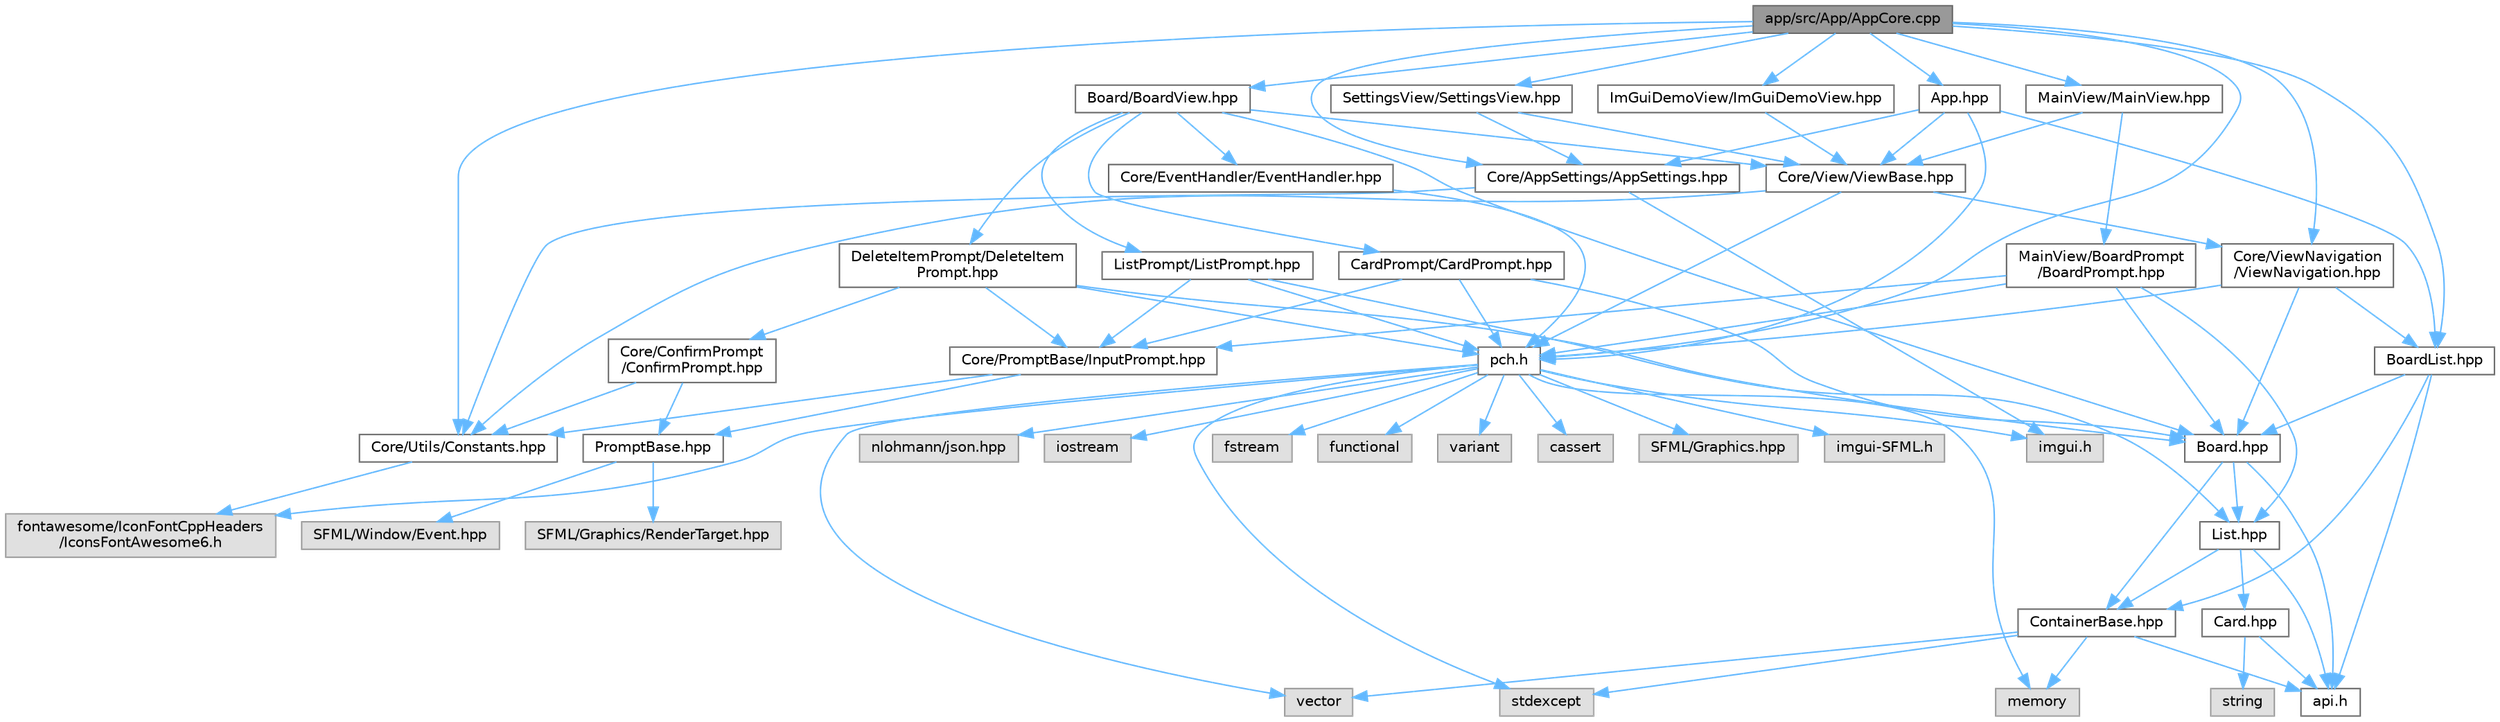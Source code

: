 digraph "app/src/App/AppCore.cpp"
{
 // LATEX_PDF_SIZE
  bgcolor="transparent";
  edge [fontname=Helvetica,fontsize=10,labelfontname=Helvetica,labelfontsize=10];
  node [fontname=Helvetica,fontsize=10,shape=box,height=0.2,width=0.4];
  Node1 [id="Node000001",label="app/src/App/AppCore.cpp",height=0.2,width=0.4,color="gray40", fillcolor="grey60", style="filled", fontcolor="black",tooltip=" "];
  Node1 -> Node2 [id="edge1_Node000001_Node000002",color="steelblue1",style="solid",tooltip=" "];
  Node2 [id="Node000002",label="pch.h",height=0.2,width=0.4,color="grey40", fillcolor="white", style="filled",URL="$pch_8h.html",tooltip=" "];
  Node2 -> Node3 [id="edge2_Node000002_Node000003",color="steelblue1",style="solid",tooltip=" "];
  Node3 [id="Node000003",label="vector",height=0.2,width=0.4,color="grey60", fillcolor="#E0E0E0", style="filled",tooltip=" "];
  Node2 -> Node4 [id="edge3_Node000002_Node000004",color="steelblue1",style="solid",tooltip=" "];
  Node4 [id="Node000004",label="iostream",height=0.2,width=0.4,color="grey60", fillcolor="#E0E0E0", style="filled",tooltip=" "];
  Node2 -> Node5 [id="edge4_Node000002_Node000005",color="steelblue1",style="solid",tooltip=" "];
  Node5 [id="Node000005",label="fstream",height=0.2,width=0.4,color="grey60", fillcolor="#E0E0E0", style="filled",tooltip=" "];
  Node2 -> Node6 [id="edge5_Node000002_Node000006",color="steelblue1",style="solid",tooltip=" "];
  Node6 [id="Node000006",label="stdexcept",height=0.2,width=0.4,color="grey60", fillcolor="#E0E0E0", style="filled",tooltip=" "];
  Node2 -> Node7 [id="edge6_Node000002_Node000007",color="steelblue1",style="solid",tooltip=" "];
  Node7 [id="Node000007",label="functional",height=0.2,width=0.4,color="grey60", fillcolor="#E0E0E0", style="filled",tooltip=" "];
  Node2 -> Node8 [id="edge7_Node000002_Node000008",color="steelblue1",style="solid",tooltip=" "];
  Node8 [id="Node000008",label="memory",height=0.2,width=0.4,color="grey60", fillcolor="#E0E0E0", style="filled",tooltip=" "];
  Node2 -> Node9 [id="edge8_Node000002_Node000009",color="steelblue1",style="solid",tooltip=" "];
  Node9 [id="Node000009",label="variant",height=0.2,width=0.4,color="grey60", fillcolor="#E0E0E0", style="filled",tooltip=" "];
  Node2 -> Node10 [id="edge9_Node000002_Node000010",color="steelblue1",style="solid",tooltip=" "];
  Node10 [id="Node000010",label="cassert",height=0.2,width=0.4,color="grey60", fillcolor="#E0E0E0", style="filled",tooltip=" "];
  Node2 -> Node11 [id="edge10_Node000002_Node000011",color="steelblue1",style="solid",tooltip=" "];
  Node11 [id="Node000011",label="SFML/Graphics.hpp",height=0.2,width=0.4,color="grey60", fillcolor="#E0E0E0", style="filled",tooltip=" "];
  Node2 -> Node12 [id="edge11_Node000002_Node000012",color="steelblue1",style="solid",tooltip=" "];
  Node12 [id="Node000012",label="imgui.h",height=0.2,width=0.4,color="grey60", fillcolor="#E0E0E0", style="filled",tooltip=" "];
  Node2 -> Node13 [id="edge12_Node000002_Node000013",color="steelblue1",style="solid",tooltip=" "];
  Node13 [id="Node000013",label="imgui-SFML.h",height=0.2,width=0.4,color="grey60", fillcolor="#E0E0E0", style="filled",tooltip=" "];
  Node2 -> Node14 [id="edge13_Node000002_Node000014",color="steelblue1",style="solid",tooltip=" "];
  Node14 [id="Node000014",label="nlohmann/json.hpp",height=0.2,width=0.4,color="grey60", fillcolor="#E0E0E0", style="filled",tooltip=" "];
  Node2 -> Node15 [id="edge14_Node000002_Node000015",color="steelblue1",style="solid",tooltip=" "];
  Node15 [id="Node000015",label="fontawesome/IconFontCppHeaders\l/IconsFontAwesome6.h",height=0.2,width=0.4,color="grey60", fillcolor="#E0E0E0", style="filled",tooltip=" "];
  Node1 -> Node16 [id="edge15_Node000001_Node000016",color="steelblue1",style="solid",tooltip=" "];
  Node16 [id="Node000016",label="BoardList.hpp",height=0.2,width=0.4,color="grey40", fillcolor="white", style="filled",URL="$BoardList_8hpp.html",tooltip=" "];
  Node16 -> Node17 [id="edge16_Node000016_Node000017",color="steelblue1",style="solid",tooltip=" "];
  Node17 [id="Node000017",label="api.h",height=0.2,width=0.4,color="grey40", fillcolor="white", style="filled",URL="$api_8h.html",tooltip=" "];
  Node16 -> Node18 [id="edge17_Node000016_Node000018",color="steelblue1",style="solid",tooltip=" "];
  Node18 [id="Node000018",label="Board.hpp",height=0.2,width=0.4,color="grey40", fillcolor="white", style="filled",URL="$Board_8hpp.html",tooltip=" "];
  Node18 -> Node19 [id="edge18_Node000018_Node000019",color="steelblue1",style="solid",tooltip=" "];
  Node19 [id="Node000019",label="ContainerBase.hpp",height=0.2,width=0.4,color="grey40", fillcolor="white", style="filled",URL="$ContainerBase_8hpp.html",tooltip=" "];
  Node19 -> Node17 [id="edge19_Node000019_Node000017",color="steelblue1",style="solid",tooltip=" "];
  Node19 -> Node6 [id="edge20_Node000019_Node000006",color="steelblue1",style="solid",tooltip=" "];
  Node19 -> Node3 [id="edge21_Node000019_Node000003",color="steelblue1",style="solid",tooltip=" "];
  Node19 -> Node8 [id="edge22_Node000019_Node000008",color="steelblue1",style="solid",tooltip=" "];
  Node18 -> Node17 [id="edge23_Node000018_Node000017",color="steelblue1",style="solid",tooltip=" "];
  Node18 -> Node20 [id="edge24_Node000018_Node000020",color="steelblue1",style="solid",tooltip=" "];
  Node20 [id="Node000020",label="List.hpp",height=0.2,width=0.4,color="grey40", fillcolor="white", style="filled",URL="$List_8hpp.html",tooltip=" "];
  Node20 -> Node17 [id="edge25_Node000020_Node000017",color="steelblue1",style="solid",tooltip=" "];
  Node20 -> Node21 [id="edge26_Node000020_Node000021",color="steelblue1",style="solid",tooltip=" "];
  Node21 [id="Node000021",label="Card.hpp",height=0.2,width=0.4,color="grey40", fillcolor="white", style="filled",URL="$Card_8hpp.html",tooltip=" "];
  Node21 -> Node17 [id="edge27_Node000021_Node000017",color="steelblue1",style="solid",tooltip=" "];
  Node21 -> Node22 [id="edge28_Node000021_Node000022",color="steelblue1",style="solid",tooltip=" "];
  Node22 [id="Node000022",label="string",height=0.2,width=0.4,color="grey60", fillcolor="#E0E0E0", style="filled",tooltip=" "];
  Node20 -> Node19 [id="edge29_Node000020_Node000019",color="steelblue1",style="solid",tooltip=" "];
  Node16 -> Node19 [id="edge30_Node000016_Node000019",color="steelblue1",style="solid",tooltip=" "];
  Node1 -> Node23 [id="edge31_Node000001_Node000023",color="steelblue1",style="solid",tooltip=" "];
  Node23 [id="Node000023",label="Core/ViewNavigation\l/ViewNavigation.hpp",height=0.2,width=0.4,color="grey40", fillcolor="white", style="filled",URL="$ViewNavigation_8hpp.html",tooltip=" "];
  Node23 -> Node2 [id="edge32_Node000023_Node000002",color="steelblue1",style="solid",tooltip=" "];
  Node23 -> Node18 [id="edge33_Node000023_Node000018",color="steelblue1",style="solid",tooltip=" "];
  Node23 -> Node16 [id="edge34_Node000023_Node000016",color="steelblue1",style="solid",tooltip=" "];
  Node1 -> Node24 [id="edge35_Node000001_Node000024",color="steelblue1",style="solid",tooltip=" "];
  Node24 [id="Node000024",label="Core/AppSettings/AppSettings.hpp",height=0.2,width=0.4,color="grey40", fillcolor="white", style="filled",URL="$AppSettings_8hpp.html",tooltip=" "];
  Node24 -> Node25 [id="edge36_Node000024_Node000025",color="steelblue1",style="solid",tooltip=" "];
  Node25 [id="Node000025",label="Core/Utils/Constants.hpp",height=0.2,width=0.4,color="grey40", fillcolor="white", style="filled",URL="$Constants_8hpp.html",tooltip=" "];
  Node25 -> Node15 [id="edge37_Node000025_Node000015",color="steelblue1",style="solid",tooltip=" "];
  Node24 -> Node12 [id="edge38_Node000024_Node000012",color="steelblue1",style="solid",tooltip=" "];
  Node1 -> Node26 [id="edge39_Node000001_Node000026",color="steelblue1",style="solid",tooltip=" "];
  Node26 [id="Node000026",label="MainView/MainView.hpp",height=0.2,width=0.4,color="grey40", fillcolor="white", style="filled",URL="$MainView_8hpp.html",tooltip=" "];
  Node26 -> Node27 [id="edge40_Node000026_Node000027",color="steelblue1",style="solid",tooltip=" "];
  Node27 [id="Node000027",label="Core/View/ViewBase.hpp",height=0.2,width=0.4,color="grey40", fillcolor="white", style="filled",URL="$ViewBase_8hpp.html",tooltip=" "];
  Node27 -> Node2 [id="edge41_Node000027_Node000002",color="steelblue1",style="solid",tooltip=" "];
  Node27 -> Node25 [id="edge42_Node000027_Node000025",color="steelblue1",style="solid",tooltip=" "];
  Node27 -> Node23 [id="edge43_Node000027_Node000023",color="steelblue1",style="solid",tooltip=" "];
  Node26 -> Node28 [id="edge44_Node000026_Node000028",color="steelblue1",style="solid",tooltip=" "];
  Node28 [id="Node000028",label="MainView/BoardPrompt\l/BoardPrompt.hpp",height=0.2,width=0.4,color="grey40", fillcolor="white", style="filled",URL="$BoardPrompt_8hpp.html",tooltip=" "];
  Node28 -> Node18 [id="edge45_Node000028_Node000018",color="steelblue1",style="solid",tooltip=" "];
  Node28 -> Node2 [id="edge46_Node000028_Node000002",color="steelblue1",style="solid",tooltip=" "];
  Node28 -> Node20 [id="edge47_Node000028_Node000020",color="steelblue1",style="solid",tooltip=" "];
  Node28 -> Node29 [id="edge48_Node000028_Node000029",color="steelblue1",style="solid",tooltip=" "];
  Node29 [id="Node000029",label="Core/PromptBase/InputPrompt.hpp",height=0.2,width=0.4,color="grey40", fillcolor="white", style="filled",URL="$InputPrompt_8hpp.html",tooltip=" "];
  Node29 -> Node25 [id="edge49_Node000029_Node000025",color="steelblue1",style="solid",tooltip=" "];
  Node29 -> Node30 [id="edge50_Node000029_Node000030",color="steelblue1",style="solid",tooltip=" "];
  Node30 [id="Node000030",label="PromptBase.hpp",height=0.2,width=0.4,color="grey40", fillcolor="white", style="filled",URL="$PromptBase_8hpp.html",tooltip=" "];
  Node30 -> Node31 [id="edge51_Node000030_Node000031",color="steelblue1",style="solid",tooltip=" "];
  Node31 [id="Node000031",label="SFML/Graphics/RenderTarget.hpp",height=0.2,width=0.4,color="grey60", fillcolor="#E0E0E0", style="filled",tooltip=" "];
  Node30 -> Node32 [id="edge52_Node000030_Node000032",color="steelblue1",style="solid",tooltip=" "];
  Node32 [id="Node000032",label="SFML/Window/Event.hpp",height=0.2,width=0.4,color="grey60", fillcolor="#E0E0E0", style="filled",tooltip=" "];
  Node1 -> Node33 [id="edge53_Node000001_Node000033",color="steelblue1",style="solid",tooltip=" "];
  Node33 [id="Node000033",label="App.hpp",height=0.2,width=0.4,color="grey40", fillcolor="white", style="filled",URL="$App_8hpp.html",tooltip=" "];
  Node33 -> Node2 [id="edge54_Node000033_Node000002",color="steelblue1",style="solid",tooltip=" "];
  Node33 -> Node16 [id="edge55_Node000033_Node000016",color="steelblue1",style="solid",tooltip=" "];
  Node33 -> Node27 [id="edge56_Node000033_Node000027",color="steelblue1",style="solid",tooltip=" "];
  Node33 -> Node24 [id="edge57_Node000033_Node000024",color="steelblue1",style="solid",tooltip=" "];
  Node1 -> Node25 [id="edge58_Node000001_Node000025",color="steelblue1",style="solid",tooltip=" "];
  Node1 -> Node34 [id="edge59_Node000001_Node000034",color="steelblue1",style="solid",tooltip=" "];
  Node34 [id="Node000034",label="Board/BoardView.hpp",height=0.2,width=0.4,color="grey40", fillcolor="white", style="filled",URL="$BoardView_8hpp.html",tooltip=" "];
  Node34 -> Node35 [id="edge60_Node000034_Node000035",color="steelblue1",style="solid",tooltip=" "];
  Node35 [id="Node000035",label="DeleteItemPrompt/DeleteItem\lPrompt.hpp",height=0.2,width=0.4,color="grey40", fillcolor="white", style="filled",URL="$DeleteItemPrompt_8hpp.html",tooltip=" "];
  Node35 -> Node2 [id="edge61_Node000035_Node000002",color="steelblue1",style="solid",tooltip=" "];
  Node35 -> Node18 [id="edge62_Node000035_Node000018",color="steelblue1",style="solid",tooltip=" "];
  Node35 -> Node29 [id="edge63_Node000035_Node000029",color="steelblue1",style="solid",tooltip=" "];
  Node35 -> Node36 [id="edge64_Node000035_Node000036",color="steelblue1",style="solid",tooltip=" "];
  Node36 [id="Node000036",label="Core/ConfirmPrompt\l/ConfirmPrompt.hpp",height=0.2,width=0.4,color="grey40", fillcolor="white", style="filled",URL="$ConfirmPrompt_8hpp.html",tooltip=" "];
  Node36 -> Node25 [id="edge65_Node000036_Node000025",color="steelblue1",style="solid",tooltip=" "];
  Node36 -> Node30 [id="edge66_Node000036_Node000030",color="steelblue1",style="solid",tooltip=" "];
  Node34 -> Node37 [id="edge67_Node000034_Node000037",color="steelblue1",style="solid",tooltip=" "];
  Node37 [id="Node000037",label="ListPrompt/ListPrompt.hpp",height=0.2,width=0.4,color="grey40", fillcolor="white", style="filled",URL="$ListPrompt_8hpp.html",tooltip=" "];
  Node37 -> Node2 [id="edge68_Node000037_Node000002",color="steelblue1",style="solid",tooltip=" "];
  Node37 -> Node20 [id="edge69_Node000037_Node000020",color="steelblue1",style="solid",tooltip=" "];
  Node37 -> Node29 [id="edge70_Node000037_Node000029",color="steelblue1",style="solid",tooltip=" "];
  Node34 -> Node38 [id="edge71_Node000034_Node000038",color="steelblue1",style="solid",tooltip=" "];
  Node38 [id="Node000038",label="CardPrompt/CardPrompt.hpp",height=0.2,width=0.4,color="grey40", fillcolor="white", style="filled",URL="$CardPrompt_8hpp.html",tooltip=" "];
  Node38 -> Node2 [id="edge72_Node000038_Node000002",color="steelblue1",style="solid",tooltip=" "];
  Node38 -> Node18 [id="edge73_Node000038_Node000018",color="steelblue1",style="solid",tooltip=" "];
  Node38 -> Node29 [id="edge74_Node000038_Node000029",color="steelblue1",style="solid",tooltip=" "];
  Node34 -> Node27 [id="edge75_Node000034_Node000027",color="steelblue1",style="solid",tooltip=" "];
  Node34 -> Node39 [id="edge76_Node000034_Node000039",color="steelblue1",style="solid",tooltip=" "];
  Node39 [id="Node000039",label="Core/EventHandler/EventHandler.hpp",height=0.2,width=0.4,color="grey40", fillcolor="white", style="filled",URL="$EventHandler_8hpp.html",tooltip=" "];
  Node39 -> Node2 [id="edge77_Node000039_Node000002",color="steelblue1",style="solid",tooltip=" "];
  Node34 -> Node18 [id="edge78_Node000034_Node000018",color="steelblue1",style="solid",tooltip=" "];
  Node1 -> Node40 [id="edge79_Node000001_Node000040",color="steelblue1",style="solid",tooltip=" "];
  Node40 [id="Node000040",label="ImGuiDemoView/ImGuiDemoView.hpp",height=0.2,width=0.4,color="grey40", fillcolor="white", style="filled",URL="$ImGuiDemoView_8hpp.html",tooltip=" "];
  Node40 -> Node27 [id="edge80_Node000040_Node000027",color="steelblue1",style="solid",tooltip=" "];
  Node1 -> Node41 [id="edge81_Node000001_Node000041",color="steelblue1",style="solid",tooltip=" "];
  Node41 [id="Node000041",label="SettingsView/SettingsView.hpp",height=0.2,width=0.4,color="grey40", fillcolor="white", style="filled",URL="$SettingsView_8hpp.html",tooltip=" "];
  Node41 -> Node24 [id="edge82_Node000041_Node000024",color="steelblue1",style="solid",tooltip=" "];
  Node41 -> Node27 [id="edge83_Node000041_Node000027",color="steelblue1",style="solid",tooltip=" "];
}
